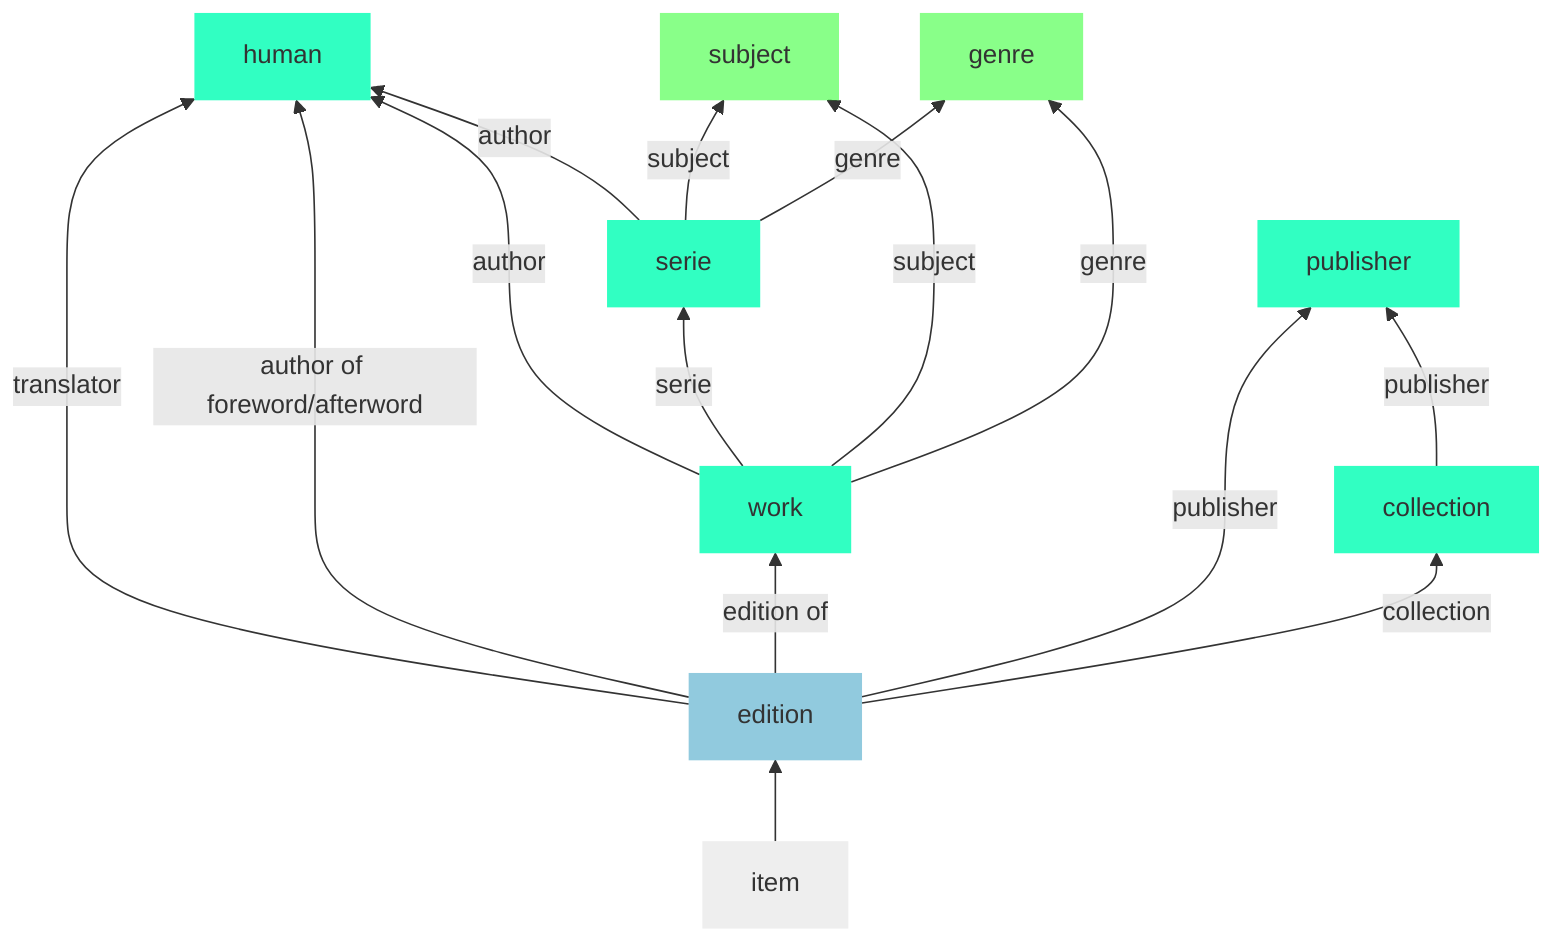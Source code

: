 graph BT

  work -->|author| human
  work -->|serie| serie
  work -->|subject| subject
  work -->|genre| genre
  serie -->|author| human
  serie -->|subject| subject
  serie -->|genre| genre
  edition -->|translator| human
  edition -->|author of foreword/afterword| human
  edition -->|edition of| work
  edition -->|publisher| publisher
  edition -->|collection| collection
  collection -->|publisher| publisher
  item --> edition

  classDef wikidata fill:#22ff2288,stroke-width:0;
  classDef both fill:#31ffc2,stroke-width:0;
  classDef inventaire fill:#319cc288,stroke-width:0;
  classDef notanentity fill:#eee,stroke-width:0;

  class subject,genre wikidata;
  class work,human,serie,publisher,collection both;
  class edition inventaire;
  class item notanentity;
